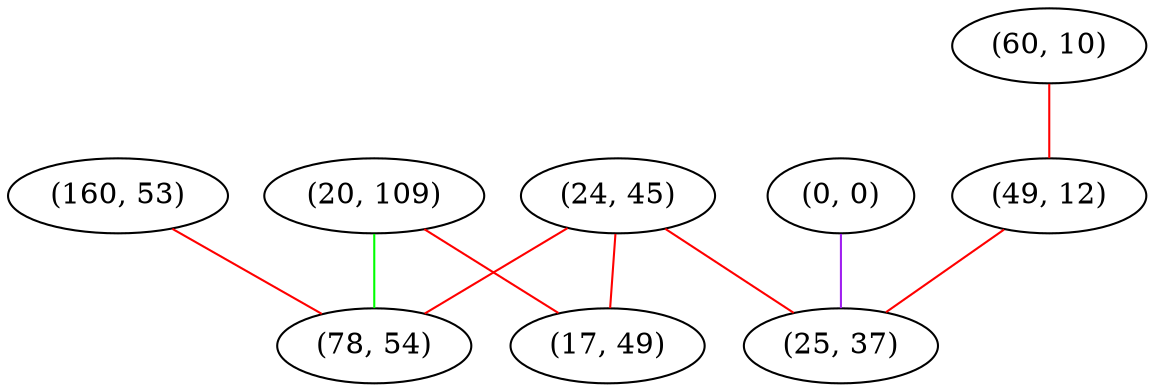 graph "" {
"(20, 109)";
"(0, 0)";
"(160, 53)";
"(60, 10)";
"(24, 45)";
"(49, 12)";
"(25, 37)";
"(17, 49)";
"(78, 54)";
"(20, 109)" -- "(17, 49)"  [color=red, key=0, weight=1];
"(20, 109)" -- "(78, 54)"  [color=green, key=0, weight=2];
"(0, 0)" -- "(25, 37)"  [color=purple, key=0, weight=4];
"(160, 53)" -- "(78, 54)"  [color=red, key=0, weight=1];
"(60, 10)" -- "(49, 12)"  [color=red, key=0, weight=1];
"(24, 45)" -- "(25, 37)"  [color=red, key=0, weight=1];
"(24, 45)" -- "(17, 49)"  [color=red, key=0, weight=1];
"(24, 45)" -- "(78, 54)"  [color=red, key=0, weight=1];
"(49, 12)" -- "(25, 37)"  [color=red, key=0, weight=1];
}
